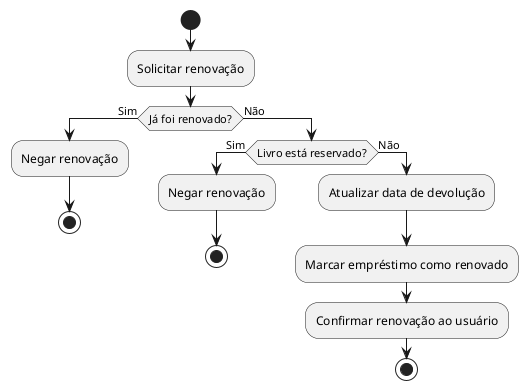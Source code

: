 @startuml
start

:Solicitar renovação;

if (Já foi renovado?) then (Sim)
  :Negar renovação;
  stop
else (Não)
  if (Livro está reservado?) then (Sim)
    :Negar renovação;
    stop
  else (Não)
    :Atualizar data de devolução;
    :Marcar empréstimo como renovado;
    :Confirmar renovação ao usuário;
    stop
  endif
endif

@enduml
